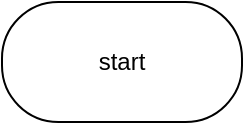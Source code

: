 <mxfile version="20.4.1" type="device"><diagram id="zR1GOHViF5nGUi84xOHd" name="Страница 1"><mxGraphModel dx="846" dy="445" grid="1" gridSize="10" guides="1" tooltips="1" connect="1" arrows="1" fold="1" page="1" pageScale="1" pageWidth="827" pageHeight="1169" math="0" shadow="0"><root><mxCell id="0"/><mxCell id="1" parent="0"/><mxCell id="HHRiykc013kWuFr0KWxZ-1" value="start" style="rounded=1;whiteSpace=wrap;html=1;arcSize=47;" vertex="1" parent="1"><mxGeometry x="340" y="40" width="120" height="60" as="geometry"/></mxCell></root></mxGraphModel></diagram></mxfile>